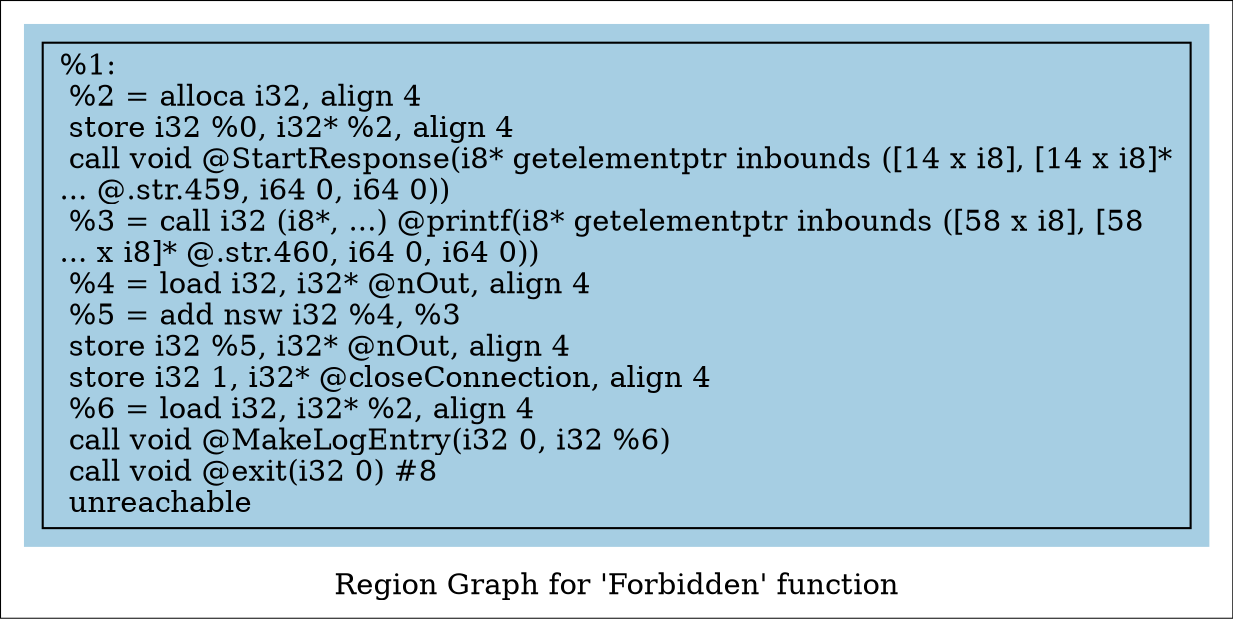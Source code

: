 digraph "Region Graph for 'Forbidden' function" {
	label="Region Graph for 'Forbidden' function";

	Node0x1a0f7a0 [shape=record,label="{%1:\l  %2 = alloca i32, align 4\l  store i32 %0, i32* %2, align 4\l  call void @StartResponse(i8* getelementptr inbounds ([14 x i8], [14 x i8]*\l... @.str.459, i64 0, i64 0))\l  %3 = call i32 (i8*, ...) @printf(i8* getelementptr inbounds ([58 x i8], [58\l... x i8]* @.str.460, i64 0, i64 0))\l  %4 = load i32, i32* @nOut, align 4\l  %5 = add nsw i32 %4, %3\l  store i32 %5, i32* @nOut, align 4\l  store i32 1, i32* @closeConnection, align 4\l  %6 = load i32, i32* %2, align 4\l  call void @MakeLogEntry(i32 0, i32 %6)\l  call void @exit(i32 0) #8\l  unreachable\l}"];
	colorscheme = "paired12"
        subgraph cluster_0x1a35de0 {
          label = "";
          style = filled;
          color = 1
          Node0x1a0f7a0;
        }
}
